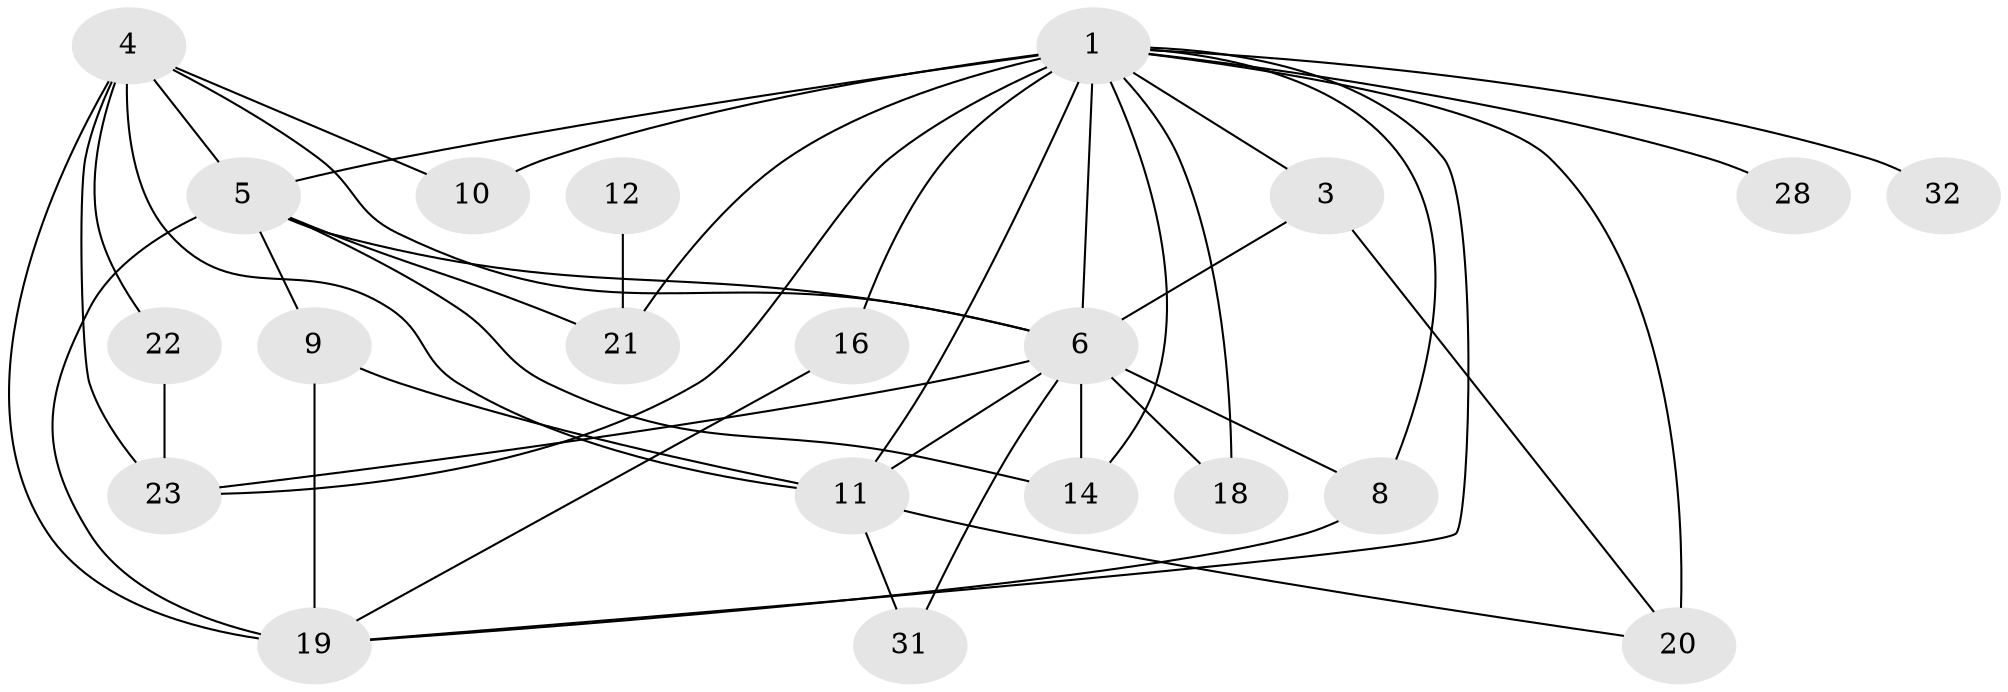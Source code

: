 // original degree distribution, {4: 0.1743119266055046, 0: 0.11009174311926606, 2: 0.22018348623853212, 3: 0.2018348623853211, 5: 0.07339449541284404, 1: 0.1651376146788991, 7: 0.03669724770642202, 6: 0.01834862385321101}
// Generated by graph-tools (version 1.1) at 2025/48/03/04/25 22:48:03]
// undirected, 21 vertices, 43 edges
graph export_dot {
  node [color=gray90,style=filled];
  1;
  3;
  4;
  5;
  6;
  8;
  9;
  10;
  11;
  12;
  14;
  16;
  18;
  19;
  20;
  21;
  22;
  23;
  28;
  31;
  32;
  1 -- 3 [weight=2.0];
  1 -- 5 [weight=3.0];
  1 -- 6 [weight=3.0];
  1 -- 8 [weight=3.0];
  1 -- 10 [weight=4.0];
  1 -- 11 [weight=1.0];
  1 -- 14 [weight=1.0];
  1 -- 16 [weight=1.0];
  1 -- 18 [weight=1.0];
  1 -- 19 [weight=2.0];
  1 -- 20 [weight=3.0];
  1 -- 21 [weight=1.0];
  1 -- 23 [weight=1.0];
  1 -- 28 [weight=1.0];
  1 -- 32 [weight=1.0];
  3 -- 6 [weight=2.0];
  3 -- 20 [weight=1.0];
  4 -- 5 [weight=3.0];
  4 -- 6 [weight=1.0];
  4 -- 10 [weight=1.0];
  4 -- 11 [weight=1.0];
  4 -- 19 [weight=1.0];
  4 -- 22 [weight=1.0];
  4 -- 23 [weight=3.0];
  5 -- 6 [weight=2.0];
  5 -- 9 [weight=2.0];
  5 -- 14 [weight=1.0];
  5 -- 19 [weight=3.0];
  5 -- 21 [weight=1.0];
  6 -- 8 [weight=3.0];
  6 -- 11 [weight=1.0];
  6 -- 14 [weight=1.0];
  6 -- 18 [weight=1.0];
  6 -- 23 [weight=1.0];
  6 -- 31 [weight=1.0];
  8 -- 19 [weight=1.0];
  9 -- 11 [weight=2.0];
  9 -- 19 [weight=1.0];
  11 -- 20 [weight=1.0];
  11 -- 31 [weight=1.0];
  12 -- 21 [weight=1.0];
  16 -- 19 [weight=1.0];
  22 -- 23 [weight=1.0];
}
